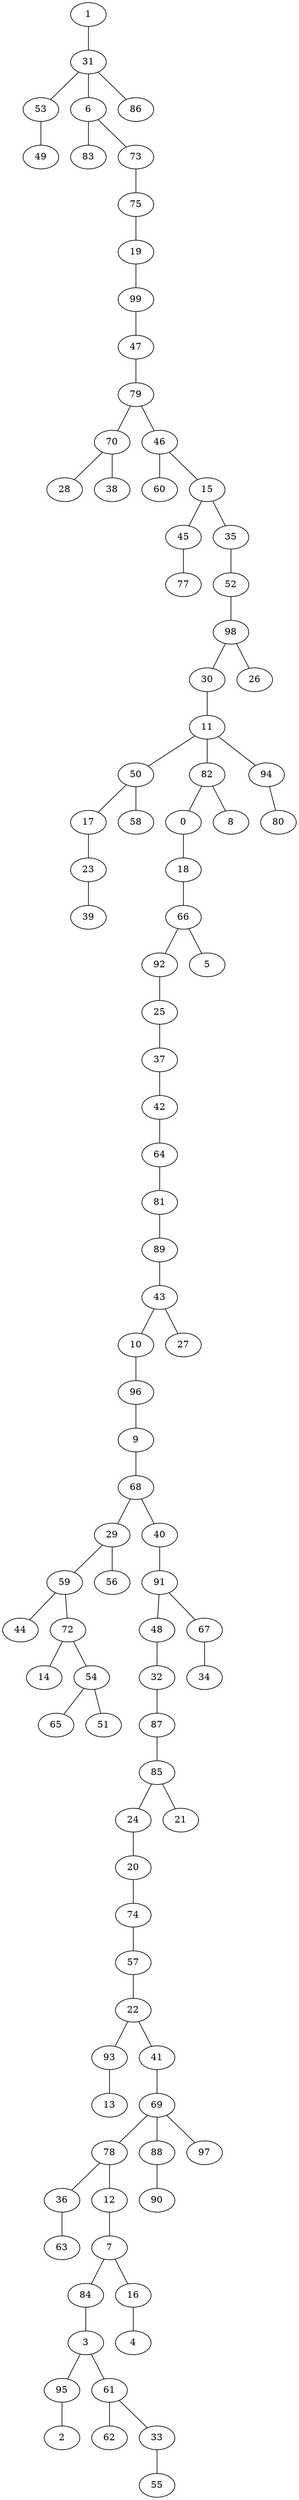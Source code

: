 graph{
   98 -- 30;
   48 -- 32;
   7 -- 84;
   70 -- 28;
   17 -- 23;
   70 -- 38;
   32 -- 87;
   84 -- 3;
   46 -- 60;
   1 -- 31;
   87 -- 85;
   50 -- 17;
   3 -- 95;
   31 -- 53;
   85 -- 24;
   95 -- 2;
   15 -- 45;
   47 -- 79;
   3 -- 61;
   24 -- 20;
   7 -- 16;
   11 -- 50;
   99 -- 47;
   61 -- 62;
   46 -- 15;
   20 -- 74;
   85 -- 21;
   31 -- 6;
   61 -- 33;
   74 -- 57;
   19 -- 99;
   50 -- 58;
   33 -- 55;
   57 -- 22;
   78 -- 36;
   79 -- 46;
   16 -- 4;
   30 -- 11;
   22 -- 93;
   6 -- 83;
   92 -- 25;
   98 -- 26;
   36 -- 63;
   52 -- 98;
   82 -- 0;
   93 -- 13;
   59 -- 44;
   22 -- 41;
   29 -- 59;
   35 -- 52;
   59 -- 72;
   66 -- 92;
   41 -- 69;
   79 -- 70;
   82 -- 8;
   72 -- 14;
   15 -- 35;
   11 -- 82;
   69 -- 88;
   18 -- 66;
   72 -- 54;
   29 -- 56;
   88 -- 90;
   94 -- 80;
   54 -- 65;
   69 -- 97;
   6 -- 73;
   54 -- 51;
   73 -- 75;
   69 -- 78;
   0 -- 18;
   23 -- 39;
   78 -- 12;
   53 -- 49;
   31 -- 86;
   12 -- 7;
   11 -- 94;
   75 -- 19;
   42 -- 64;
   9 -- 68;
   43 -- 10;
   91 -- 67;
   37 -- 42;
   68 -- 40;
   45 -- 77;
   10 -- 96;
   81 -- 89;
   68 -- 29;
   91 -- 48;
   67 -- 34;
   66 -- 5;
   43 -- 27;
   40 -- 91;
   25 -- 37;
   89 -- 43;
   96 -- 9;
   64 -- 81;
}